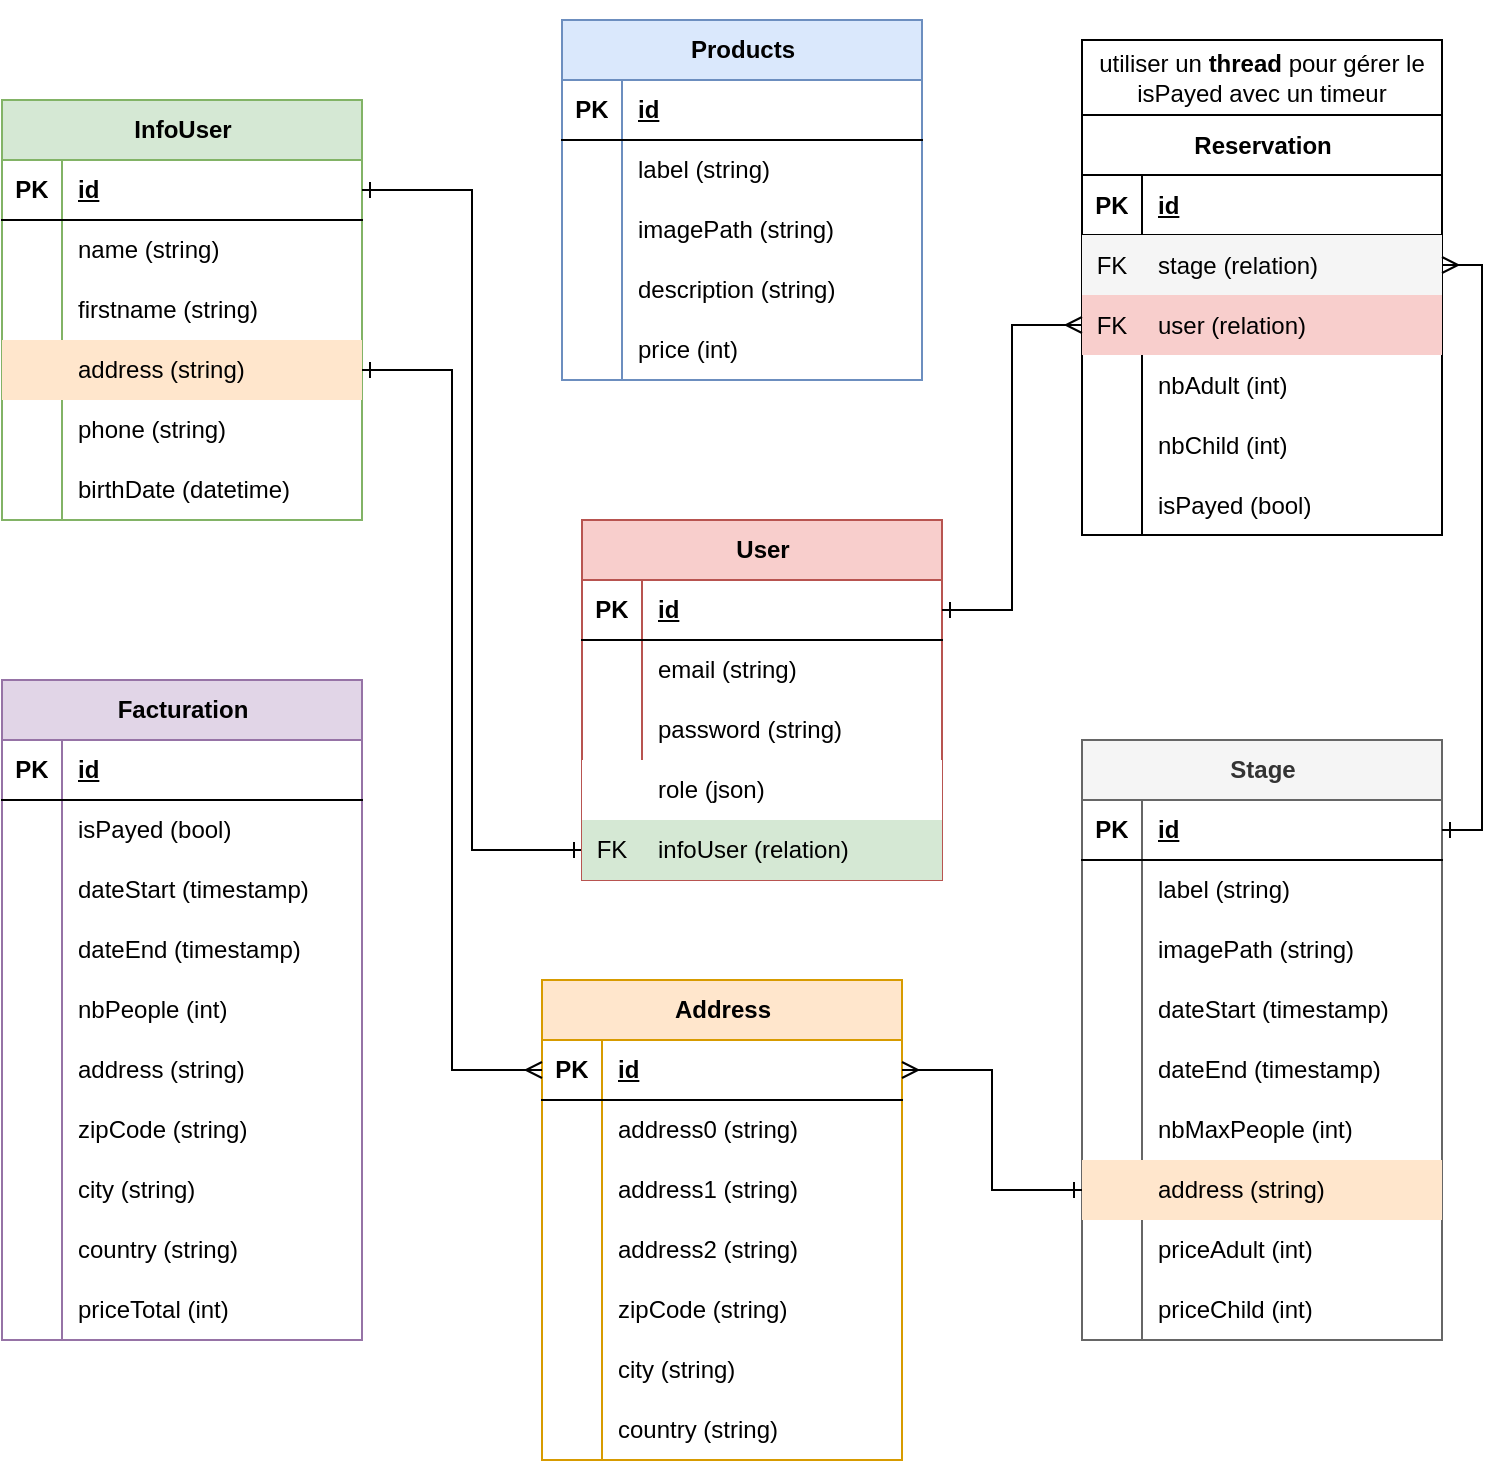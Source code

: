 <mxfile version="22.1.0" type="device">
  <diagram name="Page-1" id="Km1bxtfGeTxHN_vScdRV">
    <mxGraphModel dx="1434" dy="798" grid="1" gridSize="10" guides="1" tooltips="1" connect="1" arrows="1" fold="1" page="1" pageScale="1" pageWidth="827" pageHeight="1169" math="0" shadow="0">
      <root>
        <mxCell id="0" />
        <mxCell id="1" parent="0" />
        <mxCell id="iTHuQC9xfoUTDXvdvoSV-84" value="Stage" style="shape=table;startSize=30;container=1;collapsible=1;childLayout=tableLayout;fixedRows=1;rowLines=0;fontStyle=1;align=center;resizeLast=1;html=1;fillColor=#f5f5f5;fontColor=#333333;strokeColor=#666666;" parent="1" vertex="1">
          <mxGeometry x="600" y="550" width="180" height="300" as="geometry" />
        </mxCell>
        <mxCell id="iTHuQC9xfoUTDXvdvoSV-85" value="" style="shape=tableRow;horizontal=0;startSize=0;swimlaneHead=0;swimlaneBody=0;fillColor=none;collapsible=0;dropTarget=0;points=[[0,0.5],[1,0.5]];portConstraint=eastwest;top=0;left=0;right=0;bottom=1;" parent="iTHuQC9xfoUTDXvdvoSV-84" vertex="1">
          <mxGeometry y="30" width="180" height="30" as="geometry" />
        </mxCell>
        <mxCell id="iTHuQC9xfoUTDXvdvoSV-86" value="PK" style="shape=partialRectangle;connectable=0;fillColor=none;top=0;left=0;bottom=0;right=0;fontStyle=1;overflow=hidden;whiteSpace=wrap;html=1;" parent="iTHuQC9xfoUTDXvdvoSV-85" vertex="1">
          <mxGeometry width="30" height="30" as="geometry">
            <mxRectangle width="30" height="30" as="alternateBounds" />
          </mxGeometry>
        </mxCell>
        <mxCell id="iTHuQC9xfoUTDXvdvoSV-87" value="id" style="shape=partialRectangle;connectable=0;fillColor=none;top=0;left=0;bottom=0;right=0;align=left;spacingLeft=6;fontStyle=5;overflow=hidden;whiteSpace=wrap;html=1;" parent="iTHuQC9xfoUTDXvdvoSV-85" vertex="1">
          <mxGeometry x="30" width="150" height="30" as="geometry">
            <mxRectangle width="150" height="30" as="alternateBounds" />
          </mxGeometry>
        </mxCell>
        <mxCell id="iTHuQC9xfoUTDXvdvoSV-237" value="" style="shape=tableRow;horizontal=0;startSize=0;swimlaneHead=0;swimlaneBody=0;fillColor=none;collapsible=0;dropTarget=0;points=[[0,0.5],[1,0.5]];portConstraint=eastwest;top=0;left=0;right=0;bottom=0;" parent="iTHuQC9xfoUTDXvdvoSV-84" vertex="1">
          <mxGeometry y="60" width="180" height="30" as="geometry" />
        </mxCell>
        <mxCell id="iTHuQC9xfoUTDXvdvoSV-238" value="" style="shape=partialRectangle;connectable=0;fillColor=none;top=0;left=0;bottom=0;right=0;editable=1;overflow=hidden;whiteSpace=wrap;html=1;" parent="iTHuQC9xfoUTDXvdvoSV-237" vertex="1">
          <mxGeometry width="30" height="30" as="geometry">
            <mxRectangle width="30" height="30" as="alternateBounds" />
          </mxGeometry>
        </mxCell>
        <mxCell id="iTHuQC9xfoUTDXvdvoSV-239" value="label (string)" style="shape=partialRectangle;connectable=0;fillColor=none;top=0;left=0;bottom=0;right=0;align=left;spacingLeft=6;overflow=hidden;whiteSpace=wrap;html=1;" parent="iTHuQC9xfoUTDXvdvoSV-237" vertex="1">
          <mxGeometry x="30" width="150" height="30" as="geometry">
            <mxRectangle width="150" height="30" as="alternateBounds" />
          </mxGeometry>
        </mxCell>
        <mxCell id="rHuWA0BnnkCbZBOEAQNn-36" value="" style="shape=tableRow;horizontal=0;startSize=0;swimlaneHead=0;swimlaneBody=0;fillColor=none;collapsible=0;dropTarget=0;points=[[0,0.5],[1,0.5]];portConstraint=eastwest;top=0;left=0;right=0;bottom=0;" parent="iTHuQC9xfoUTDXvdvoSV-84" vertex="1">
          <mxGeometry y="90" width="180" height="30" as="geometry" />
        </mxCell>
        <mxCell id="rHuWA0BnnkCbZBOEAQNn-37" value="" style="shape=partialRectangle;connectable=0;fillColor=none;top=0;left=0;bottom=0;right=0;editable=1;overflow=hidden;whiteSpace=wrap;html=1;" parent="rHuWA0BnnkCbZBOEAQNn-36" vertex="1">
          <mxGeometry width="30" height="30" as="geometry">
            <mxRectangle width="30" height="30" as="alternateBounds" />
          </mxGeometry>
        </mxCell>
        <mxCell id="rHuWA0BnnkCbZBOEAQNn-38" value="imagePath (string)" style="shape=partialRectangle;connectable=0;fillColor=none;top=0;left=0;bottom=0;right=0;align=left;spacingLeft=6;overflow=hidden;whiteSpace=wrap;html=1;" parent="rHuWA0BnnkCbZBOEAQNn-36" vertex="1">
          <mxGeometry x="30" width="150" height="30" as="geometry">
            <mxRectangle width="150" height="30" as="alternateBounds" />
          </mxGeometry>
        </mxCell>
        <mxCell id="iTHuQC9xfoUTDXvdvoSV-91" value="" style="shape=tableRow;horizontal=0;startSize=0;swimlaneHead=0;swimlaneBody=0;fillColor=none;collapsible=0;dropTarget=0;points=[[0,0.5],[1,0.5]];portConstraint=eastwest;top=0;left=0;right=0;bottom=0;" parent="iTHuQC9xfoUTDXvdvoSV-84" vertex="1">
          <mxGeometry y="120" width="180" height="30" as="geometry" />
        </mxCell>
        <mxCell id="iTHuQC9xfoUTDXvdvoSV-92" value="" style="shape=partialRectangle;connectable=0;fillColor=none;top=0;left=0;bottom=0;right=0;editable=1;overflow=hidden;whiteSpace=wrap;html=1;" parent="iTHuQC9xfoUTDXvdvoSV-91" vertex="1">
          <mxGeometry width="30" height="30" as="geometry">
            <mxRectangle width="30" height="30" as="alternateBounds" />
          </mxGeometry>
        </mxCell>
        <mxCell id="iTHuQC9xfoUTDXvdvoSV-93" value="dateStart (timestamp)" style="shape=partialRectangle;connectable=0;fillColor=none;top=0;left=0;bottom=0;right=0;align=left;spacingLeft=6;overflow=hidden;whiteSpace=wrap;html=1;" parent="iTHuQC9xfoUTDXvdvoSV-91" vertex="1">
          <mxGeometry x="30" width="150" height="30" as="geometry">
            <mxRectangle width="150" height="30" as="alternateBounds" />
          </mxGeometry>
        </mxCell>
        <mxCell id="iTHuQC9xfoUTDXvdvoSV-94" value="" style="shape=tableRow;horizontal=0;startSize=0;swimlaneHead=0;swimlaneBody=0;fillColor=none;collapsible=0;dropTarget=0;points=[[0,0.5],[1,0.5]];portConstraint=eastwest;top=0;left=0;right=0;bottom=0;" parent="iTHuQC9xfoUTDXvdvoSV-84" vertex="1">
          <mxGeometry y="150" width="180" height="30" as="geometry" />
        </mxCell>
        <mxCell id="iTHuQC9xfoUTDXvdvoSV-95" value="" style="shape=partialRectangle;connectable=0;fillColor=none;top=0;left=0;bottom=0;right=0;editable=1;overflow=hidden;whiteSpace=wrap;html=1;" parent="iTHuQC9xfoUTDXvdvoSV-94" vertex="1">
          <mxGeometry width="30" height="30" as="geometry">
            <mxRectangle width="30" height="30" as="alternateBounds" />
          </mxGeometry>
        </mxCell>
        <mxCell id="iTHuQC9xfoUTDXvdvoSV-96" value="dateEnd (timestamp)" style="shape=partialRectangle;connectable=0;fillColor=none;top=0;left=0;bottom=0;right=0;align=left;spacingLeft=6;overflow=hidden;whiteSpace=wrap;html=1;" parent="iTHuQC9xfoUTDXvdvoSV-94" vertex="1">
          <mxGeometry x="30" width="150" height="30" as="geometry">
            <mxRectangle width="150" height="30" as="alternateBounds" />
          </mxGeometry>
        </mxCell>
        <mxCell id="iTHuQC9xfoUTDXvdvoSV-231" value="" style="shape=tableRow;horizontal=0;startSize=0;swimlaneHead=0;swimlaneBody=0;fillColor=none;collapsible=0;dropTarget=0;points=[[0,0.5],[1,0.5]];portConstraint=eastwest;top=0;left=0;right=0;bottom=0;" parent="iTHuQC9xfoUTDXvdvoSV-84" vertex="1">
          <mxGeometry y="180" width="180" height="30" as="geometry" />
        </mxCell>
        <mxCell id="iTHuQC9xfoUTDXvdvoSV-232" value="" style="shape=partialRectangle;connectable=0;fillColor=none;top=0;left=0;bottom=0;right=0;editable=1;overflow=hidden;whiteSpace=wrap;html=1;" parent="iTHuQC9xfoUTDXvdvoSV-231" vertex="1">
          <mxGeometry width="30" height="30" as="geometry">
            <mxRectangle width="30" height="30" as="alternateBounds" />
          </mxGeometry>
        </mxCell>
        <mxCell id="iTHuQC9xfoUTDXvdvoSV-233" value="nbMaxPeople (int)" style="shape=partialRectangle;connectable=0;fillColor=none;top=0;left=0;bottom=0;right=0;align=left;spacingLeft=6;overflow=hidden;whiteSpace=wrap;html=1;" parent="iTHuQC9xfoUTDXvdvoSV-231" vertex="1">
          <mxGeometry x="30" width="150" height="30" as="geometry">
            <mxRectangle width="150" height="30" as="alternateBounds" />
          </mxGeometry>
        </mxCell>
        <mxCell id="iTHuQC9xfoUTDXvdvoSV-234" value="" style="shape=tableRow;horizontal=0;startSize=0;swimlaneHead=0;swimlaneBody=0;fillColor=#ffe6cc;collapsible=0;dropTarget=0;points=[[0,0.5],[1,0.5]];portConstraint=eastwest;top=0;left=0;right=0;bottom=0;strokeColor=#d79b00;" parent="iTHuQC9xfoUTDXvdvoSV-84" vertex="1">
          <mxGeometry y="210" width="180" height="30" as="geometry" />
        </mxCell>
        <mxCell id="iTHuQC9xfoUTDXvdvoSV-235" value="" style="shape=partialRectangle;connectable=0;fillColor=none;top=0;left=0;bottom=0;right=0;editable=1;overflow=hidden;whiteSpace=wrap;html=1;" parent="iTHuQC9xfoUTDXvdvoSV-234" vertex="1">
          <mxGeometry width="30" height="30" as="geometry">
            <mxRectangle width="30" height="30" as="alternateBounds" />
          </mxGeometry>
        </mxCell>
        <mxCell id="iTHuQC9xfoUTDXvdvoSV-236" value="address (string)" style="shape=partialRectangle;connectable=0;fillColor=none;top=0;left=0;bottom=0;right=0;align=left;spacingLeft=6;overflow=hidden;whiteSpace=wrap;html=1;" parent="iTHuQC9xfoUTDXvdvoSV-234" vertex="1">
          <mxGeometry x="30" width="150" height="30" as="geometry">
            <mxRectangle width="150" height="30" as="alternateBounds" />
          </mxGeometry>
        </mxCell>
        <mxCell id="iTHuQC9xfoUTDXvdvoSV-249" value="" style="shape=tableRow;horizontal=0;startSize=0;swimlaneHead=0;swimlaneBody=0;fillColor=none;collapsible=0;dropTarget=0;points=[[0,0.5],[1,0.5]];portConstraint=eastwest;top=0;left=0;right=0;bottom=0;" parent="iTHuQC9xfoUTDXvdvoSV-84" vertex="1">
          <mxGeometry y="240" width="180" height="30" as="geometry" />
        </mxCell>
        <mxCell id="iTHuQC9xfoUTDXvdvoSV-250" value="" style="shape=partialRectangle;connectable=0;fillColor=none;top=0;left=0;bottom=0;right=0;editable=1;overflow=hidden;whiteSpace=wrap;html=1;" parent="iTHuQC9xfoUTDXvdvoSV-249" vertex="1">
          <mxGeometry width="30" height="30" as="geometry">
            <mxRectangle width="30" height="30" as="alternateBounds" />
          </mxGeometry>
        </mxCell>
        <mxCell id="iTHuQC9xfoUTDXvdvoSV-251" value="priceAdult (int)" style="shape=partialRectangle;connectable=0;fillColor=none;top=0;left=0;bottom=0;right=0;align=left;spacingLeft=6;overflow=hidden;whiteSpace=wrap;html=1;" parent="iTHuQC9xfoUTDXvdvoSV-249" vertex="1">
          <mxGeometry x="30" width="150" height="30" as="geometry">
            <mxRectangle width="150" height="30" as="alternateBounds" />
          </mxGeometry>
        </mxCell>
        <mxCell id="rHuWA0BnnkCbZBOEAQNn-39" value="" style="shape=tableRow;horizontal=0;startSize=0;swimlaneHead=0;swimlaneBody=0;fillColor=none;collapsible=0;dropTarget=0;points=[[0,0.5],[1,0.5]];portConstraint=eastwest;top=0;left=0;right=0;bottom=0;" parent="iTHuQC9xfoUTDXvdvoSV-84" vertex="1">
          <mxGeometry y="270" width="180" height="30" as="geometry" />
        </mxCell>
        <mxCell id="rHuWA0BnnkCbZBOEAQNn-40" value="" style="shape=partialRectangle;connectable=0;fillColor=none;top=0;left=0;bottom=0;right=0;editable=1;overflow=hidden;whiteSpace=wrap;html=1;" parent="rHuWA0BnnkCbZBOEAQNn-39" vertex="1">
          <mxGeometry width="30" height="30" as="geometry">
            <mxRectangle width="30" height="30" as="alternateBounds" />
          </mxGeometry>
        </mxCell>
        <mxCell id="rHuWA0BnnkCbZBOEAQNn-41" value="priceChild (int)" style="shape=partialRectangle;connectable=0;fillColor=none;top=0;left=0;bottom=0;right=0;align=left;spacingLeft=6;overflow=hidden;whiteSpace=wrap;html=1;" parent="rHuWA0BnnkCbZBOEAQNn-39" vertex="1">
          <mxGeometry x="30" width="150" height="30" as="geometry">
            <mxRectangle width="150" height="30" as="alternateBounds" />
          </mxGeometry>
        </mxCell>
        <mxCell id="iTHuQC9xfoUTDXvdvoSV-97" value="Facturation" style="shape=table;startSize=30;container=1;collapsible=1;childLayout=tableLayout;fixedRows=1;rowLines=0;fontStyle=1;align=center;resizeLast=1;html=1;fillColor=#e1d5e7;strokeColor=#9673a6;" parent="1" vertex="1">
          <mxGeometry x="60" y="520" width="180" height="330" as="geometry" />
        </mxCell>
        <mxCell id="iTHuQC9xfoUTDXvdvoSV-98" value="" style="shape=tableRow;horizontal=0;startSize=0;swimlaneHead=0;swimlaneBody=0;fillColor=none;collapsible=0;dropTarget=0;points=[[0,0.5],[1,0.5]];portConstraint=eastwest;top=0;left=0;right=0;bottom=1;" parent="iTHuQC9xfoUTDXvdvoSV-97" vertex="1">
          <mxGeometry y="30" width="180" height="30" as="geometry" />
        </mxCell>
        <mxCell id="iTHuQC9xfoUTDXvdvoSV-99" value="PK" style="shape=partialRectangle;connectable=0;fillColor=none;top=0;left=0;bottom=0;right=0;fontStyle=1;overflow=hidden;whiteSpace=wrap;html=1;" parent="iTHuQC9xfoUTDXvdvoSV-98" vertex="1">
          <mxGeometry width="30" height="30" as="geometry">
            <mxRectangle width="30" height="30" as="alternateBounds" />
          </mxGeometry>
        </mxCell>
        <mxCell id="iTHuQC9xfoUTDXvdvoSV-100" value="id" style="shape=partialRectangle;connectable=0;fillColor=none;top=0;left=0;bottom=0;right=0;align=left;spacingLeft=6;fontStyle=5;overflow=hidden;whiteSpace=wrap;html=1;" parent="iTHuQC9xfoUTDXvdvoSV-98" vertex="1">
          <mxGeometry x="30" width="150" height="30" as="geometry">
            <mxRectangle width="150" height="30" as="alternateBounds" />
          </mxGeometry>
        </mxCell>
        <mxCell id="iTHuQC9xfoUTDXvdvoSV-101" value="" style="shape=tableRow;horizontal=0;startSize=0;swimlaneHead=0;swimlaneBody=0;fillColor=none;collapsible=0;dropTarget=0;points=[[0,0.5],[1,0.5]];portConstraint=eastwest;top=0;left=0;right=0;bottom=0;" parent="iTHuQC9xfoUTDXvdvoSV-97" vertex="1">
          <mxGeometry y="60" width="180" height="30" as="geometry" />
        </mxCell>
        <mxCell id="iTHuQC9xfoUTDXvdvoSV-102" value="" style="shape=partialRectangle;connectable=0;fillColor=none;top=0;left=0;bottom=0;right=0;editable=1;overflow=hidden;whiteSpace=wrap;html=1;" parent="iTHuQC9xfoUTDXvdvoSV-101" vertex="1">
          <mxGeometry width="30" height="30" as="geometry">
            <mxRectangle width="30" height="30" as="alternateBounds" />
          </mxGeometry>
        </mxCell>
        <mxCell id="iTHuQC9xfoUTDXvdvoSV-103" value="isPayed (bool)" style="shape=partialRectangle;connectable=0;fillColor=none;top=0;left=0;bottom=0;right=0;align=left;spacingLeft=6;overflow=hidden;whiteSpace=wrap;html=1;" parent="iTHuQC9xfoUTDXvdvoSV-101" vertex="1">
          <mxGeometry x="30" width="150" height="30" as="geometry">
            <mxRectangle width="150" height="30" as="alternateBounds" />
          </mxGeometry>
        </mxCell>
        <mxCell id="iTHuQC9xfoUTDXvdvoSV-104" value="" style="shape=tableRow;horizontal=0;startSize=0;swimlaneHead=0;swimlaneBody=0;fillColor=none;collapsible=0;dropTarget=0;points=[[0,0.5],[1,0.5]];portConstraint=eastwest;top=0;left=0;right=0;bottom=0;" parent="iTHuQC9xfoUTDXvdvoSV-97" vertex="1">
          <mxGeometry y="90" width="180" height="30" as="geometry" />
        </mxCell>
        <mxCell id="iTHuQC9xfoUTDXvdvoSV-105" value="" style="shape=partialRectangle;connectable=0;fillColor=none;top=0;left=0;bottom=0;right=0;editable=1;overflow=hidden;whiteSpace=wrap;html=1;" parent="iTHuQC9xfoUTDXvdvoSV-104" vertex="1">
          <mxGeometry width="30" height="30" as="geometry">
            <mxRectangle width="30" height="30" as="alternateBounds" />
          </mxGeometry>
        </mxCell>
        <mxCell id="iTHuQC9xfoUTDXvdvoSV-106" value="dateStart (timestamp)" style="shape=partialRectangle;connectable=0;fillColor=none;top=0;left=0;bottom=0;right=0;align=left;spacingLeft=6;overflow=hidden;whiteSpace=wrap;html=1;" parent="iTHuQC9xfoUTDXvdvoSV-104" vertex="1">
          <mxGeometry x="30" width="150" height="30" as="geometry">
            <mxRectangle width="150" height="30" as="alternateBounds" />
          </mxGeometry>
        </mxCell>
        <mxCell id="iTHuQC9xfoUTDXvdvoSV-107" value="" style="shape=tableRow;horizontal=0;startSize=0;swimlaneHead=0;swimlaneBody=0;fillColor=none;collapsible=0;dropTarget=0;points=[[0,0.5],[1,0.5]];portConstraint=eastwest;top=0;left=0;right=0;bottom=0;" parent="iTHuQC9xfoUTDXvdvoSV-97" vertex="1">
          <mxGeometry y="120" width="180" height="30" as="geometry" />
        </mxCell>
        <mxCell id="iTHuQC9xfoUTDXvdvoSV-108" value="" style="shape=partialRectangle;connectable=0;fillColor=none;top=0;left=0;bottom=0;right=0;editable=1;overflow=hidden;whiteSpace=wrap;html=1;" parent="iTHuQC9xfoUTDXvdvoSV-107" vertex="1">
          <mxGeometry width="30" height="30" as="geometry">
            <mxRectangle width="30" height="30" as="alternateBounds" />
          </mxGeometry>
        </mxCell>
        <mxCell id="iTHuQC9xfoUTDXvdvoSV-109" value="dateEnd (timestamp)" style="shape=partialRectangle;connectable=0;fillColor=none;top=0;left=0;bottom=0;right=0;align=left;spacingLeft=6;overflow=hidden;whiteSpace=wrap;html=1;" parent="iTHuQC9xfoUTDXvdvoSV-107" vertex="1">
          <mxGeometry x="30" width="150" height="30" as="geometry">
            <mxRectangle width="150" height="30" as="alternateBounds" />
          </mxGeometry>
        </mxCell>
        <mxCell id="iTHuQC9xfoUTDXvdvoSV-212" value="" style="shape=tableRow;horizontal=0;startSize=0;swimlaneHead=0;swimlaneBody=0;fillColor=none;collapsible=0;dropTarget=0;points=[[0,0.5],[1,0.5]];portConstraint=eastwest;top=0;left=0;right=0;bottom=0;" parent="iTHuQC9xfoUTDXvdvoSV-97" vertex="1">
          <mxGeometry y="150" width="180" height="30" as="geometry" />
        </mxCell>
        <mxCell id="iTHuQC9xfoUTDXvdvoSV-213" value="" style="shape=partialRectangle;connectable=0;fillColor=none;top=0;left=0;bottom=0;right=0;editable=1;overflow=hidden;whiteSpace=wrap;html=1;" parent="iTHuQC9xfoUTDXvdvoSV-212" vertex="1">
          <mxGeometry width="30" height="30" as="geometry">
            <mxRectangle width="30" height="30" as="alternateBounds" />
          </mxGeometry>
        </mxCell>
        <mxCell id="iTHuQC9xfoUTDXvdvoSV-214" value="nbPeople (int)" style="shape=partialRectangle;connectable=0;fillColor=none;top=0;left=0;bottom=0;right=0;align=left;spacingLeft=6;overflow=hidden;whiteSpace=wrap;html=1;" parent="iTHuQC9xfoUTDXvdvoSV-212" vertex="1">
          <mxGeometry x="30" width="150" height="30" as="geometry">
            <mxRectangle width="150" height="30" as="alternateBounds" />
          </mxGeometry>
        </mxCell>
        <mxCell id="rHuWA0BnnkCbZBOEAQNn-7" value="" style="shape=tableRow;horizontal=0;startSize=0;swimlaneHead=0;swimlaneBody=0;fillColor=none;collapsible=0;dropTarget=0;points=[[0,0.5],[1,0.5]];portConstraint=eastwest;top=0;left=0;right=0;bottom=0;" parent="iTHuQC9xfoUTDXvdvoSV-97" vertex="1">
          <mxGeometry y="180" width="180" height="30" as="geometry" />
        </mxCell>
        <mxCell id="rHuWA0BnnkCbZBOEAQNn-8" value="" style="shape=partialRectangle;connectable=0;fillColor=none;top=0;left=0;bottom=0;right=0;editable=1;overflow=hidden;whiteSpace=wrap;html=1;" parent="rHuWA0BnnkCbZBOEAQNn-7" vertex="1">
          <mxGeometry width="30" height="30" as="geometry">
            <mxRectangle width="30" height="30" as="alternateBounds" />
          </mxGeometry>
        </mxCell>
        <mxCell id="rHuWA0BnnkCbZBOEAQNn-9" value="address (string)" style="shape=partialRectangle;connectable=0;fillColor=none;top=0;left=0;bottom=0;right=0;align=left;spacingLeft=6;overflow=hidden;whiteSpace=wrap;html=1;" parent="rHuWA0BnnkCbZBOEAQNn-7" vertex="1">
          <mxGeometry x="30" width="150" height="30" as="geometry">
            <mxRectangle width="150" height="30" as="alternateBounds" />
          </mxGeometry>
        </mxCell>
        <mxCell id="iTHuQC9xfoUTDXvdvoSV-218" value="" style="shape=tableRow;horizontal=0;startSize=0;swimlaneHead=0;swimlaneBody=0;fillColor=none;collapsible=0;dropTarget=0;points=[[0,0.5],[1,0.5]];portConstraint=eastwest;top=0;left=0;right=0;bottom=0;" parent="iTHuQC9xfoUTDXvdvoSV-97" vertex="1">
          <mxGeometry y="210" width="180" height="30" as="geometry" />
        </mxCell>
        <mxCell id="iTHuQC9xfoUTDXvdvoSV-219" value="" style="shape=partialRectangle;connectable=0;fillColor=none;top=0;left=0;bottom=0;right=0;editable=1;overflow=hidden;whiteSpace=wrap;html=1;" parent="iTHuQC9xfoUTDXvdvoSV-218" vertex="1">
          <mxGeometry width="30" height="30" as="geometry">
            <mxRectangle width="30" height="30" as="alternateBounds" />
          </mxGeometry>
        </mxCell>
        <mxCell id="iTHuQC9xfoUTDXvdvoSV-220" value="zipCode (string)" style="shape=partialRectangle;connectable=0;fillColor=none;top=0;left=0;bottom=0;right=0;align=left;spacingLeft=6;overflow=hidden;whiteSpace=wrap;html=1;" parent="iTHuQC9xfoUTDXvdvoSV-218" vertex="1">
          <mxGeometry x="30" width="150" height="30" as="geometry">
            <mxRectangle width="150" height="30" as="alternateBounds" />
          </mxGeometry>
        </mxCell>
        <mxCell id="iTHuQC9xfoUTDXvdvoSV-221" value="" style="shape=tableRow;horizontal=0;startSize=0;swimlaneHead=0;swimlaneBody=0;fillColor=none;collapsible=0;dropTarget=0;points=[[0,0.5],[1,0.5]];portConstraint=eastwest;top=0;left=0;right=0;bottom=0;" parent="iTHuQC9xfoUTDXvdvoSV-97" vertex="1">
          <mxGeometry y="240" width="180" height="30" as="geometry" />
        </mxCell>
        <mxCell id="iTHuQC9xfoUTDXvdvoSV-222" value="" style="shape=partialRectangle;connectable=0;fillColor=none;top=0;left=0;bottom=0;right=0;editable=1;overflow=hidden;whiteSpace=wrap;html=1;" parent="iTHuQC9xfoUTDXvdvoSV-221" vertex="1">
          <mxGeometry width="30" height="30" as="geometry">
            <mxRectangle width="30" height="30" as="alternateBounds" />
          </mxGeometry>
        </mxCell>
        <mxCell id="iTHuQC9xfoUTDXvdvoSV-223" value="city (string)" style="shape=partialRectangle;connectable=0;fillColor=none;top=0;left=0;bottom=0;right=0;align=left;spacingLeft=6;overflow=hidden;whiteSpace=wrap;html=1;" parent="iTHuQC9xfoUTDXvdvoSV-221" vertex="1">
          <mxGeometry x="30" width="150" height="30" as="geometry">
            <mxRectangle width="150" height="30" as="alternateBounds" />
          </mxGeometry>
        </mxCell>
        <mxCell id="iTHuQC9xfoUTDXvdvoSV-224" value="" style="shape=tableRow;horizontal=0;startSize=0;swimlaneHead=0;swimlaneBody=0;fillColor=none;collapsible=0;dropTarget=0;points=[[0,0.5],[1,0.5]];portConstraint=eastwest;top=0;left=0;right=0;bottom=0;" parent="iTHuQC9xfoUTDXvdvoSV-97" vertex="1">
          <mxGeometry y="270" width="180" height="30" as="geometry" />
        </mxCell>
        <mxCell id="iTHuQC9xfoUTDXvdvoSV-225" value="" style="shape=partialRectangle;connectable=0;fillColor=none;top=0;left=0;bottom=0;right=0;editable=1;overflow=hidden;whiteSpace=wrap;html=1;" parent="iTHuQC9xfoUTDXvdvoSV-224" vertex="1">
          <mxGeometry width="30" height="30" as="geometry">
            <mxRectangle width="30" height="30" as="alternateBounds" />
          </mxGeometry>
        </mxCell>
        <mxCell id="iTHuQC9xfoUTDXvdvoSV-226" value="country (string)" style="shape=partialRectangle;connectable=0;fillColor=none;top=0;left=0;bottom=0;right=0;align=left;spacingLeft=6;overflow=hidden;whiteSpace=wrap;html=1;" parent="iTHuQC9xfoUTDXvdvoSV-224" vertex="1">
          <mxGeometry x="30" width="150" height="30" as="geometry">
            <mxRectangle width="150" height="30" as="alternateBounds" />
          </mxGeometry>
        </mxCell>
        <mxCell id="iTHuQC9xfoUTDXvdvoSV-227" value="" style="shape=tableRow;horizontal=0;startSize=0;swimlaneHead=0;swimlaneBody=0;fillColor=none;collapsible=0;dropTarget=0;points=[[0,0.5],[1,0.5]];portConstraint=eastwest;top=0;left=0;right=0;bottom=0;" parent="iTHuQC9xfoUTDXvdvoSV-97" vertex="1">
          <mxGeometry y="300" width="180" height="30" as="geometry" />
        </mxCell>
        <mxCell id="iTHuQC9xfoUTDXvdvoSV-228" value="" style="shape=partialRectangle;connectable=0;fillColor=none;top=0;left=0;bottom=0;right=0;editable=1;overflow=hidden;whiteSpace=wrap;html=1;" parent="iTHuQC9xfoUTDXvdvoSV-227" vertex="1">
          <mxGeometry width="30" height="30" as="geometry">
            <mxRectangle width="30" height="30" as="alternateBounds" />
          </mxGeometry>
        </mxCell>
        <mxCell id="iTHuQC9xfoUTDXvdvoSV-229" value="priceTotal (int)" style="shape=partialRectangle;connectable=0;fillColor=none;top=0;left=0;bottom=0;right=0;align=left;spacingLeft=6;overflow=hidden;whiteSpace=wrap;html=1;" parent="iTHuQC9xfoUTDXvdvoSV-227" vertex="1">
          <mxGeometry x="30" width="150" height="30" as="geometry">
            <mxRectangle width="150" height="30" as="alternateBounds" />
          </mxGeometry>
        </mxCell>
        <mxCell id="iTHuQC9xfoUTDXvdvoSV-162" value="InfoUser" style="shape=table;startSize=30;container=1;collapsible=1;childLayout=tableLayout;fixedRows=1;rowLines=0;fontStyle=1;align=center;resizeLast=1;html=1;fillColor=#d5e8d4;strokeColor=#82b366;" parent="1" vertex="1">
          <mxGeometry x="60" y="230" width="180" height="210" as="geometry" />
        </mxCell>
        <mxCell id="iTHuQC9xfoUTDXvdvoSV-163" value="" style="shape=tableRow;horizontal=0;startSize=0;swimlaneHead=0;swimlaneBody=0;fillColor=none;collapsible=0;dropTarget=0;points=[[0,0.5],[1,0.5]];portConstraint=eastwest;top=0;left=0;right=0;bottom=1;" parent="iTHuQC9xfoUTDXvdvoSV-162" vertex="1">
          <mxGeometry y="30" width="180" height="30" as="geometry" />
        </mxCell>
        <mxCell id="iTHuQC9xfoUTDXvdvoSV-164" value="PK" style="shape=partialRectangle;connectable=0;fillColor=none;top=0;left=0;bottom=0;right=0;fontStyle=1;overflow=hidden;whiteSpace=wrap;html=1;" parent="iTHuQC9xfoUTDXvdvoSV-163" vertex="1">
          <mxGeometry width="30" height="30" as="geometry">
            <mxRectangle width="30" height="30" as="alternateBounds" />
          </mxGeometry>
        </mxCell>
        <mxCell id="iTHuQC9xfoUTDXvdvoSV-165" value="id" style="shape=partialRectangle;connectable=0;fillColor=none;top=0;left=0;bottom=0;right=0;align=left;spacingLeft=6;fontStyle=5;overflow=hidden;whiteSpace=wrap;html=1;" parent="iTHuQC9xfoUTDXvdvoSV-163" vertex="1">
          <mxGeometry x="30" width="150" height="30" as="geometry">
            <mxRectangle width="150" height="30" as="alternateBounds" />
          </mxGeometry>
        </mxCell>
        <mxCell id="iTHuQC9xfoUTDXvdvoSV-166" value="" style="shape=tableRow;horizontal=0;startSize=0;swimlaneHead=0;swimlaneBody=0;fillColor=none;collapsible=0;dropTarget=0;points=[[0,0.5],[1,0.5]];portConstraint=eastwest;top=0;left=0;right=0;bottom=0;" parent="iTHuQC9xfoUTDXvdvoSV-162" vertex="1">
          <mxGeometry y="60" width="180" height="30" as="geometry" />
        </mxCell>
        <mxCell id="iTHuQC9xfoUTDXvdvoSV-167" value="" style="shape=partialRectangle;connectable=0;fillColor=none;top=0;left=0;bottom=0;right=0;editable=1;overflow=hidden;whiteSpace=wrap;html=1;" parent="iTHuQC9xfoUTDXvdvoSV-166" vertex="1">
          <mxGeometry width="30" height="30" as="geometry">
            <mxRectangle width="30" height="30" as="alternateBounds" />
          </mxGeometry>
        </mxCell>
        <mxCell id="iTHuQC9xfoUTDXvdvoSV-168" value="name (string)" style="shape=partialRectangle;connectable=0;fillColor=none;top=0;left=0;bottom=0;right=0;align=left;spacingLeft=6;overflow=hidden;whiteSpace=wrap;html=1;" parent="iTHuQC9xfoUTDXvdvoSV-166" vertex="1">
          <mxGeometry x="30" width="150" height="30" as="geometry">
            <mxRectangle width="150" height="30" as="alternateBounds" />
          </mxGeometry>
        </mxCell>
        <mxCell id="iTHuQC9xfoUTDXvdvoSV-169" value="" style="shape=tableRow;horizontal=0;startSize=0;swimlaneHead=0;swimlaneBody=0;fillColor=none;collapsible=0;dropTarget=0;points=[[0,0.5],[1,0.5]];portConstraint=eastwest;top=0;left=0;right=0;bottom=0;" parent="iTHuQC9xfoUTDXvdvoSV-162" vertex="1">
          <mxGeometry y="90" width="180" height="30" as="geometry" />
        </mxCell>
        <mxCell id="iTHuQC9xfoUTDXvdvoSV-170" value="" style="shape=partialRectangle;connectable=0;fillColor=none;top=0;left=0;bottom=0;right=0;editable=1;overflow=hidden;whiteSpace=wrap;html=1;" parent="iTHuQC9xfoUTDXvdvoSV-169" vertex="1">
          <mxGeometry width="30" height="30" as="geometry">
            <mxRectangle width="30" height="30" as="alternateBounds" />
          </mxGeometry>
        </mxCell>
        <mxCell id="iTHuQC9xfoUTDXvdvoSV-171" value="firstname (string)" style="shape=partialRectangle;connectable=0;fillColor=none;top=0;left=0;bottom=0;right=0;align=left;spacingLeft=6;overflow=hidden;whiteSpace=wrap;html=1;" parent="iTHuQC9xfoUTDXvdvoSV-169" vertex="1">
          <mxGeometry x="30" width="150" height="30" as="geometry">
            <mxRectangle width="150" height="30" as="alternateBounds" />
          </mxGeometry>
        </mxCell>
        <mxCell id="iTHuQC9xfoUTDXvdvoSV-178" value="" style="shape=tableRow;horizontal=0;startSize=0;swimlaneHead=0;swimlaneBody=0;fillColor=#ffe6cc;collapsible=0;dropTarget=0;points=[[0,0.5],[1,0.5]];portConstraint=eastwest;top=0;left=0;right=0;bottom=0;strokeColor=#d79b00;" parent="iTHuQC9xfoUTDXvdvoSV-162" vertex="1">
          <mxGeometry y="120" width="180" height="30" as="geometry" />
        </mxCell>
        <mxCell id="iTHuQC9xfoUTDXvdvoSV-179" value="" style="shape=partialRectangle;connectable=0;fillColor=none;top=0;left=0;bottom=0;right=0;editable=1;overflow=hidden;whiteSpace=wrap;html=1;" parent="iTHuQC9xfoUTDXvdvoSV-178" vertex="1">
          <mxGeometry width="30" height="30" as="geometry">
            <mxRectangle width="30" height="30" as="alternateBounds" />
          </mxGeometry>
        </mxCell>
        <mxCell id="iTHuQC9xfoUTDXvdvoSV-180" value="address (string)" style="shape=partialRectangle;connectable=0;fillColor=none;top=0;left=0;bottom=0;right=0;align=left;spacingLeft=6;overflow=hidden;whiteSpace=wrap;html=1;" parent="iTHuQC9xfoUTDXvdvoSV-178" vertex="1">
          <mxGeometry x="30" width="150" height="30" as="geometry">
            <mxRectangle width="150" height="30" as="alternateBounds" />
          </mxGeometry>
        </mxCell>
        <mxCell id="iTHuQC9xfoUTDXvdvoSV-190" value="" style="shape=tableRow;horizontal=0;startSize=0;swimlaneHead=0;swimlaneBody=0;fillColor=none;collapsible=0;dropTarget=0;points=[[0,0.5],[1,0.5]];portConstraint=eastwest;top=0;left=0;right=0;bottom=0;" parent="iTHuQC9xfoUTDXvdvoSV-162" vertex="1">
          <mxGeometry y="150" width="180" height="30" as="geometry" />
        </mxCell>
        <mxCell id="iTHuQC9xfoUTDXvdvoSV-191" value="" style="shape=partialRectangle;connectable=0;fillColor=none;top=0;left=0;bottom=0;right=0;editable=1;overflow=hidden;whiteSpace=wrap;html=1;" parent="iTHuQC9xfoUTDXvdvoSV-190" vertex="1">
          <mxGeometry width="30" height="30" as="geometry">
            <mxRectangle width="30" height="30" as="alternateBounds" />
          </mxGeometry>
        </mxCell>
        <mxCell id="iTHuQC9xfoUTDXvdvoSV-192" value="phone (string)" style="shape=partialRectangle;connectable=0;fillColor=none;top=0;left=0;bottom=0;right=0;align=left;spacingLeft=6;overflow=hidden;whiteSpace=wrap;html=1;" parent="iTHuQC9xfoUTDXvdvoSV-190" vertex="1">
          <mxGeometry x="30" width="150" height="30" as="geometry">
            <mxRectangle width="150" height="30" as="alternateBounds" />
          </mxGeometry>
        </mxCell>
        <mxCell id="iTHuQC9xfoUTDXvdvoSV-193" value="" style="shape=tableRow;horizontal=0;startSize=0;swimlaneHead=0;swimlaneBody=0;fillColor=none;collapsible=0;dropTarget=0;points=[[0,0.5],[1,0.5]];portConstraint=eastwest;top=0;left=0;right=0;bottom=0;" parent="iTHuQC9xfoUTDXvdvoSV-162" vertex="1">
          <mxGeometry y="180" width="180" height="30" as="geometry" />
        </mxCell>
        <mxCell id="iTHuQC9xfoUTDXvdvoSV-194" value="" style="shape=partialRectangle;connectable=0;fillColor=none;top=0;left=0;bottom=0;right=0;editable=1;overflow=hidden;whiteSpace=wrap;html=1;" parent="iTHuQC9xfoUTDXvdvoSV-193" vertex="1">
          <mxGeometry width="30" height="30" as="geometry">
            <mxRectangle width="30" height="30" as="alternateBounds" />
          </mxGeometry>
        </mxCell>
        <mxCell id="iTHuQC9xfoUTDXvdvoSV-195" value="birthDate (datetime)" style="shape=partialRectangle;connectable=0;fillColor=none;top=0;left=0;bottom=0;right=0;align=left;spacingLeft=6;overflow=hidden;whiteSpace=wrap;html=1;" parent="iTHuQC9xfoUTDXvdvoSV-193" vertex="1">
          <mxGeometry x="30" width="150" height="30" as="geometry">
            <mxRectangle width="150" height="30" as="alternateBounds" />
          </mxGeometry>
        </mxCell>
        <mxCell id="iTHuQC9xfoUTDXvdvoSV-211" value="" style="group" parent="1" vertex="1" connectable="0">
          <mxGeometry x="600" y="180" width="190" height="317.5" as="geometry" />
        </mxCell>
        <mxCell id="rHuWA0BnnkCbZBOEAQNn-73" value="" style="group" parent="iTHuQC9xfoUTDXvdvoSV-211" vertex="1" connectable="0">
          <mxGeometry x="-10" y="60" width="180" height="247.5" as="geometry" />
        </mxCell>
        <mxCell id="rHuWA0BnnkCbZBOEAQNn-74" value="" style="group" parent="rHuWA0BnnkCbZBOEAQNn-73" vertex="1" connectable="0">
          <mxGeometry x="10" y="-40" width="180" height="247.5" as="geometry" />
        </mxCell>
        <mxCell id="rHuWA0BnnkCbZBOEAQNn-75" value="" style="group" parent="rHuWA0BnnkCbZBOEAQNn-74" vertex="1" connectable="0">
          <mxGeometry width="180" height="247.5" as="geometry" />
        </mxCell>
        <mxCell id="rHuWA0BnnkCbZBOEAQNn-42" value="Reservation" style="shape=table;startSize=30;container=1;collapsible=1;childLayout=tableLayout;fixedRows=1;rowLines=0;fontStyle=1;align=center;resizeLast=1;html=1;" parent="rHuWA0BnnkCbZBOEAQNn-75" vertex="1">
          <mxGeometry y="37.5" width="180" height="210" as="geometry" />
        </mxCell>
        <mxCell id="rHuWA0BnnkCbZBOEAQNn-43" value="" style="shape=tableRow;horizontal=0;startSize=0;swimlaneHead=0;swimlaneBody=0;fillColor=none;collapsible=0;dropTarget=0;points=[[0,0.5],[1,0.5]];portConstraint=eastwest;top=0;left=0;right=0;bottom=1;" parent="rHuWA0BnnkCbZBOEAQNn-42" vertex="1">
          <mxGeometry y="30" width="180" height="30" as="geometry" />
        </mxCell>
        <mxCell id="rHuWA0BnnkCbZBOEAQNn-44" value="PK" style="shape=partialRectangle;connectable=0;fillColor=none;top=0;left=0;bottom=0;right=0;fontStyle=1;overflow=hidden;whiteSpace=wrap;html=1;" parent="rHuWA0BnnkCbZBOEAQNn-43" vertex="1">
          <mxGeometry width="30" height="30" as="geometry">
            <mxRectangle width="30" height="30" as="alternateBounds" />
          </mxGeometry>
        </mxCell>
        <mxCell id="rHuWA0BnnkCbZBOEAQNn-45" value="id" style="shape=partialRectangle;connectable=0;fillColor=none;top=0;left=0;bottom=0;right=0;align=left;spacingLeft=6;fontStyle=5;overflow=hidden;whiteSpace=wrap;html=1;" parent="rHuWA0BnnkCbZBOEAQNn-43" vertex="1">
          <mxGeometry x="30" width="150" height="30" as="geometry">
            <mxRectangle width="150" height="30" as="alternateBounds" />
          </mxGeometry>
        </mxCell>
        <mxCell id="rHuWA0BnnkCbZBOEAQNn-46" value="" style="shape=tableRow;horizontal=0;startSize=0;swimlaneHead=0;swimlaneBody=0;fillColor=#f5f5f5;collapsible=0;dropTarget=0;points=[[0,0.5],[1,0.5]];portConstraint=eastwest;top=0;left=0;right=0;bottom=0;fontColor=#333333;strokeColor=#666666;" parent="rHuWA0BnnkCbZBOEAQNn-42" vertex="1">
          <mxGeometry y="60" width="180" height="30" as="geometry" />
        </mxCell>
        <mxCell id="rHuWA0BnnkCbZBOEAQNn-47" value="FK" style="shape=partialRectangle;connectable=0;fillColor=none;top=0;left=0;bottom=0;right=0;editable=1;overflow=hidden;whiteSpace=wrap;html=1;" parent="rHuWA0BnnkCbZBOEAQNn-46" vertex="1">
          <mxGeometry width="30" height="30" as="geometry">
            <mxRectangle width="30" height="30" as="alternateBounds" />
          </mxGeometry>
        </mxCell>
        <mxCell id="rHuWA0BnnkCbZBOEAQNn-48" value="stage (relation)" style="shape=partialRectangle;connectable=0;fillColor=none;top=0;left=0;bottom=0;right=0;align=left;spacingLeft=6;overflow=hidden;whiteSpace=wrap;html=1;" parent="rHuWA0BnnkCbZBOEAQNn-46" vertex="1">
          <mxGeometry x="30" width="150" height="30" as="geometry">
            <mxRectangle width="150" height="30" as="alternateBounds" />
          </mxGeometry>
        </mxCell>
        <mxCell id="rHuWA0BnnkCbZBOEAQNn-49" value="" style="shape=tableRow;horizontal=0;startSize=0;swimlaneHead=0;swimlaneBody=0;fillColor=#f8cecc;collapsible=0;dropTarget=0;points=[[0,0.5],[1,0.5]];portConstraint=eastwest;top=0;left=0;right=0;bottom=0;strokeColor=#b85450;" parent="rHuWA0BnnkCbZBOEAQNn-42" vertex="1">
          <mxGeometry y="90" width="180" height="30" as="geometry" />
        </mxCell>
        <mxCell id="rHuWA0BnnkCbZBOEAQNn-50" value="FK" style="shape=partialRectangle;connectable=0;fillColor=none;top=0;left=0;bottom=0;right=0;editable=1;overflow=hidden;whiteSpace=wrap;html=1;" parent="rHuWA0BnnkCbZBOEAQNn-49" vertex="1">
          <mxGeometry width="30" height="30" as="geometry">
            <mxRectangle width="30" height="30" as="alternateBounds" />
          </mxGeometry>
        </mxCell>
        <mxCell id="rHuWA0BnnkCbZBOEAQNn-51" value="user (relation)" style="shape=partialRectangle;connectable=0;fillColor=none;top=0;left=0;bottom=0;right=0;align=left;spacingLeft=6;overflow=hidden;whiteSpace=wrap;html=1;" parent="rHuWA0BnnkCbZBOEAQNn-49" vertex="1">
          <mxGeometry x="30" width="150" height="30" as="geometry">
            <mxRectangle width="150" height="30" as="alternateBounds" />
          </mxGeometry>
        </mxCell>
        <mxCell id="rHuWA0BnnkCbZBOEAQNn-52" value="" style="shape=tableRow;horizontal=0;startSize=0;swimlaneHead=0;swimlaneBody=0;fillColor=none;collapsible=0;dropTarget=0;points=[[0,0.5],[1,0.5]];portConstraint=eastwest;top=0;left=0;right=0;bottom=0;" parent="rHuWA0BnnkCbZBOEAQNn-42" vertex="1">
          <mxGeometry y="120" width="180" height="30" as="geometry" />
        </mxCell>
        <mxCell id="rHuWA0BnnkCbZBOEAQNn-53" value="" style="shape=partialRectangle;connectable=0;fillColor=none;top=0;left=0;bottom=0;right=0;editable=1;overflow=hidden;whiteSpace=wrap;html=1;" parent="rHuWA0BnnkCbZBOEAQNn-52" vertex="1">
          <mxGeometry width="30" height="30" as="geometry">
            <mxRectangle width="30" height="30" as="alternateBounds" />
          </mxGeometry>
        </mxCell>
        <mxCell id="rHuWA0BnnkCbZBOEAQNn-54" value="nbAdult (int)" style="shape=partialRectangle;connectable=0;fillColor=none;top=0;left=0;bottom=0;right=0;align=left;spacingLeft=6;overflow=hidden;whiteSpace=wrap;html=1;" parent="rHuWA0BnnkCbZBOEAQNn-52" vertex="1">
          <mxGeometry x="30" width="150" height="30" as="geometry">
            <mxRectangle width="150" height="30" as="alternateBounds" />
          </mxGeometry>
        </mxCell>
        <mxCell id="rHuWA0BnnkCbZBOEAQNn-55" value="" style="shape=tableRow;horizontal=0;startSize=0;swimlaneHead=0;swimlaneBody=0;fillColor=none;collapsible=0;dropTarget=0;points=[[0,0.5],[1,0.5]];portConstraint=eastwest;top=0;left=0;right=0;bottom=0;" parent="rHuWA0BnnkCbZBOEAQNn-42" vertex="1">
          <mxGeometry y="150" width="180" height="30" as="geometry" />
        </mxCell>
        <mxCell id="rHuWA0BnnkCbZBOEAQNn-56" value="" style="shape=partialRectangle;connectable=0;fillColor=none;top=0;left=0;bottom=0;right=0;editable=1;overflow=hidden;whiteSpace=wrap;html=1;" parent="rHuWA0BnnkCbZBOEAQNn-55" vertex="1">
          <mxGeometry width="30" height="30" as="geometry">
            <mxRectangle width="30" height="30" as="alternateBounds" />
          </mxGeometry>
        </mxCell>
        <mxCell id="rHuWA0BnnkCbZBOEAQNn-57" value="nbChild (int)" style="shape=partialRectangle;connectable=0;fillColor=none;top=0;left=0;bottom=0;right=0;align=left;spacingLeft=6;overflow=hidden;whiteSpace=wrap;html=1;" parent="rHuWA0BnnkCbZBOEAQNn-55" vertex="1">
          <mxGeometry x="30" width="150" height="30" as="geometry">
            <mxRectangle width="150" height="30" as="alternateBounds" />
          </mxGeometry>
        </mxCell>
        <mxCell id="rHuWA0BnnkCbZBOEAQNn-58" value="" style="shape=tableRow;horizontal=0;startSize=0;swimlaneHead=0;swimlaneBody=0;fillColor=none;collapsible=0;dropTarget=0;points=[[0,0.5],[1,0.5]];portConstraint=eastwest;top=0;left=0;right=0;bottom=0;" parent="rHuWA0BnnkCbZBOEAQNn-42" vertex="1">
          <mxGeometry y="180" width="180" height="30" as="geometry" />
        </mxCell>
        <mxCell id="rHuWA0BnnkCbZBOEAQNn-59" value="" style="shape=partialRectangle;connectable=0;fillColor=none;top=0;left=0;bottom=0;right=0;editable=1;overflow=hidden;whiteSpace=wrap;html=1;" parent="rHuWA0BnnkCbZBOEAQNn-58" vertex="1">
          <mxGeometry width="30" height="30" as="geometry">
            <mxRectangle width="30" height="30" as="alternateBounds" />
          </mxGeometry>
        </mxCell>
        <mxCell id="rHuWA0BnnkCbZBOEAQNn-60" value="isPayed (bool)&amp;nbsp;" style="shape=partialRectangle;connectable=0;fillColor=none;top=0;left=0;bottom=0;right=0;align=left;spacingLeft=6;overflow=hidden;whiteSpace=wrap;html=1;" parent="rHuWA0BnnkCbZBOEAQNn-58" vertex="1">
          <mxGeometry x="30" width="150" height="30" as="geometry">
            <mxRectangle width="150" height="30" as="alternateBounds" />
          </mxGeometry>
        </mxCell>
        <mxCell id="rHuWA0BnnkCbZBOEAQNn-72" value="utiliser un &lt;b&gt;thread&lt;/b&gt; pour gérer le isPayed avec un timeur" style="rounded=0;whiteSpace=wrap;html=1;" parent="rHuWA0BnnkCbZBOEAQNn-75" vertex="1">
          <mxGeometry width="180" height="37.5" as="geometry" />
        </mxCell>
        <mxCell id="iTHuQC9xfoUTDXvdvoSV-286" style="edgeStyle=orthogonalEdgeStyle;rounded=0;orthogonalLoop=1;jettySize=auto;html=1;entryX=1;entryY=0.5;entryDx=0;entryDy=0;startArrow=ERone;startFill=0;endArrow=ERone;endFill=0;" parent="1" source="iTHuQC9xfoUTDXvdvoSV-287" target="iTHuQC9xfoUTDXvdvoSV-163" edge="1">
          <mxGeometry relative="1" as="geometry">
            <mxPoint x="250" y="500" as="sourcePoint" />
          </mxGeometry>
        </mxCell>
        <mxCell id="rHuWA0BnnkCbZBOEAQNn-23" value="Address" style="shape=table;startSize=30;container=1;collapsible=1;childLayout=tableLayout;fixedRows=1;rowLines=0;fontStyle=1;align=center;resizeLast=1;html=1;fillColor=#ffe6cc;strokeColor=#d79b00;" parent="1" vertex="1">
          <mxGeometry x="330" y="670" width="180" height="240" as="geometry" />
        </mxCell>
        <mxCell id="rHuWA0BnnkCbZBOEAQNn-24" value="" style="shape=tableRow;horizontal=0;startSize=0;swimlaneHead=0;swimlaneBody=0;fillColor=none;collapsible=0;dropTarget=0;points=[[0,0.5],[1,0.5]];portConstraint=eastwest;top=0;left=0;right=0;bottom=1;" parent="rHuWA0BnnkCbZBOEAQNn-23" vertex="1">
          <mxGeometry y="30" width="180" height="30" as="geometry" />
        </mxCell>
        <mxCell id="rHuWA0BnnkCbZBOEAQNn-25" value="PK" style="shape=partialRectangle;connectable=0;fillColor=none;top=0;left=0;bottom=0;right=0;fontStyle=1;overflow=hidden;whiteSpace=wrap;html=1;" parent="rHuWA0BnnkCbZBOEAQNn-24" vertex="1">
          <mxGeometry width="30" height="30" as="geometry">
            <mxRectangle width="30" height="30" as="alternateBounds" />
          </mxGeometry>
        </mxCell>
        <mxCell id="rHuWA0BnnkCbZBOEAQNn-26" value="id" style="shape=partialRectangle;connectable=0;fillColor=none;top=0;left=0;bottom=0;right=0;align=left;spacingLeft=6;fontStyle=5;overflow=hidden;whiteSpace=wrap;html=1;" parent="rHuWA0BnnkCbZBOEAQNn-24" vertex="1">
          <mxGeometry x="30" width="150" height="30" as="geometry">
            <mxRectangle width="150" height="30" as="alternateBounds" />
          </mxGeometry>
        </mxCell>
        <mxCell id="rHuWA0BnnkCbZBOEAQNn-27" value="" style="shape=tableRow;horizontal=0;startSize=0;swimlaneHead=0;swimlaneBody=0;fillColor=none;collapsible=0;dropTarget=0;points=[[0,0.5],[1,0.5]];portConstraint=eastwest;top=0;left=0;right=0;bottom=0;" parent="rHuWA0BnnkCbZBOEAQNn-23" vertex="1">
          <mxGeometry y="60" width="180" height="30" as="geometry" />
        </mxCell>
        <mxCell id="rHuWA0BnnkCbZBOEAQNn-28" value="" style="shape=partialRectangle;connectable=0;fillColor=none;top=0;left=0;bottom=0;right=0;editable=1;overflow=hidden;whiteSpace=wrap;html=1;" parent="rHuWA0BnnkCbZBOEAQNn-27" vertex="1">
          <mxGeometry width="30" height="30" as="geometry">
            <mxRectangle width="30" height="30" as="alternateBounds" />
          </mxGeometry>
        </mxCell>
        <mxCell id="rHuWA0BnnkCbZBOEAQNn-29" value="address0 (string)" style="shape=partialRectangle;connectable=0;fillColor=none;top=0;left=0;bottom=0;right=0;align=left;spacingLeft=6;overflow=hidden;whiteSpace=wrap;html=1;" parent="rHuWA0BnnkCbZBOEAQNn-27" vertex="1">
          <mxGeometry x="30" width="150" height="30" as="geometry">
            <mxRectangle width="150" height="30" as="alternateBounds" />
          </mxGeometry>
        </mxCell>
        <mxCell id="rHuWA0BnnkCbZBOEAQNn-61" value="" style="shape=tableRow;horizontal=0;startSize=0;swimlaneHead=0;swimlaneBody=0;fillColor=none;collapsible=0;dropTarget=0;points=[[0,0.5],[1,0.5]];portConstraint=eastwest;top=0;left=0;right=0;bottom=0;" parent="rHuWA0BnnkCbZBOEAQNn-23" vertex="1">
          <mxGeometry y="90" width="180" height="30" as="geometry" />
        </mxCell>
        <mxCell id="rHuWA0BnnkCbZBOEAQNn-62" value="" style="shape=partialRectangle;connectable=0;fillColor=none;top=0;left=0;bottom=0;right=0;editable=1;overflow=hidden;whiteSpace=wrap;html=1;" parent="rHuWA0BnnkCbZBOEAQNn-61" vertex="1">
          <mxGeometry width="30" height="30" as="geometry">
            <mxRectangle width="30" height="30" as="alternateBounds" />
          </mxGeometry>
        </mxCell>
        <mxCell id="rHuWA0BnnkCbZBOEAQNn-63" value="address1 (string)" style="shape=partialRectangle;connectable=0;fillColor=none;top=0;left=0;bottom=0;right=0;align=left;spacingLeft=6;overflow=hidden;whiteSpace=wrap;html=1;" parent="rHuWA0BnnkCbZBOEAQNn-61" vertex="1">
          <mxGeometry x="30" width="150" height="30" as="geometry">
            <mxRectangle width="150" height="30" as="alternateBounds" />
          </mxGeometry>
        </mxCell>
        <mxCell id="rHuWA0BnnkCbZBOEAQNn-64" value="" style="shape=tableRow;horizontal=0;startSize=0;swimlaneHead=0;swimlaneBody=0;fillColor=none;collapsible=0;dropTarget=0;points=[[0,0.5],[1,0.5]];portConstraint=eastwest;top=0;left=0;right=0;bottom=0;" parent="rHuWA0BnnkCbZBOEAQNn-23" vertex="1">
          <mxGeometry y="120" width="180" height="30" as="geometry" />
        </mxCell>
        <mxCell id="rHuWA0BnnkCbZBOEAQNn-65" value="" style="shape=partialRectangle;connectable=0;fillColor=none;top=0;left=0;bottom=0;right=0;editable=1;overflow=hidden;whiteSpace=wrap;html=1;" parent="rHuWA0BnnkCbZBOEAQNn-64" vertex="1">
          <mxGeometry width="30" height="30" as="geometry">
            <mxRectangle width="30" height="30" as="alternateBounds" />
          </mxGeometry>
        </mxCell>
        <mxCell id="rHuWA0BnnkCbZBOEAQNn-66" value="address2 (string)" style="shape=partialRectangle;connectable=0;fillColor=none;top=0;left=0;bottom=0;right=0;align=left;spacingLeft=6;overflow=hidden;whiteSpace=wrap;html=1;" parent="rHuWA0BnnkCbZBOEAQNn-64" vertex="1">
          <mxGeometry x="30" width="150" height="30" as="geometry">
            <mxRectangle width="150" height="30" as="alternateBounds" />
          </mxGeometry>
        </mxCell>
        <mxCell id="rHuWA0BnnkCbZBOEAQNn-30" value="" style="shape=tableRow;horizontal=0;startSize=0;swimlaneHead=0;swimlaneBody=0;fillColor=none;collapsible=0;dropTarget=0;points=[[0,0.5],[1,0.5]];portConstraint=eastwest;top=0;left=0;right=0;bottom=0;" parent="rHuWA0BnnkCbZBOEAQNn-23" vertex="1">
          <mxGeometry y="150" width="180" height="30" as="geometry" />
        </mxCell>
        <mxCell id="rHuWA0BnnkCbZBOEAQNn-31" value="" style="shape=partialRectangle;connectable=0;fillColor=none;top=0;left=0;bottom=0;right=0;editable=1;overflow=hidden;whiteSpace=wrap;html=1;" parent="rHuWA0BnnkCbZBOEAQNn-30" vertex="1">
          <mxGeometry width="30" height="30" as="geometry">
            <mxRectangle width="30" height="30" as="alternateBounds" />
          </mxGeometry>
        </mxCell>
        <mxCell id="rHuWA0BnnkCbZBOEAQNn-32" value="zipCode (string)" style="shape=partialRectangle;connectable=0;fillColor=none;top=0;left=0;bottom=0;right=0;align=left;spacingLeft=6;overflow=hidden;whiteSpace=wrap;html=1;" parent="rHuWA0BnnkCbZBOEAQNn-30" vertex="1">
          <mxGeometry x="30" width="150" height="30" as="geometry">
            <mxRectangle width="150" height="30" as="alternateBounds" />
          </mxGeometry>
        </mxCell>
        <mxCell id="rHuWA0BnnkCbZBOEAQNn-33" value="" style="shape=tableRow;horizontal=0;startSize=0;swimlaneHead=0;swimlaneBody=0;fillColor=none;collapsible=0;dropTarget=0;points=[[0,0.5],[1,0.5]];portConstraint=eastwest;top=0;left=0;right=0;bottom=0;" parent="rHuWA0BnnkCbZBOEAQNn-23" vertex="1">
          <mxGeometry y="180" width="180" height="30" as="geometry" />
        </mxCell>
        <mxCell id="rHuWA0BnnkCbZBOEAQNn-34" value="" style="shape=partialRectangle;connectable=0;fillColor=none;top=0;left=0;bottom=0;right=0;editable=1;overflow=hidden;whiteSpace=wrap;html=1;" parent="rHuWA0BnnkCbZBOEAQNn-33" vertex="1">
          <mxGeometry width="30" height="30" as="geometry">
            <mxRectangle width="30" height="30" as="alternateBounds" />
          </mxGeometry>
        </mxCell>
        <mxCell id="rHuWA0BnnkCbZBOEAQNn-35" value="city (string)" style="shape=partialRectangle;connectable=0;fillColor=none;top=0;left=0;bottom=0;right=0;align=left;spacingLeft=6;overflow=hidden;whiteSpace=wrap;html=1;" parent="rHuWA0BnnkCbZBOEAQNn-33" vertex="1">
          <mxGeometry x="30" width="150" height="30" as="geometry">
            <mxRectangle width="150" height="30" as="alternateBounds" />
          </mxGeometry>
        </mxCell>
        <mxCell id="rHuWA0BnnkCbZBOEAQNn-67" value="" style="shape=tableRow;horizontal=0;startSize=0;swimlaneHead=0;swimlaneBody=0;fillColor=none;collapsible=0;dropTarget=0;points=[[0,0.5],[1,0.5]];portConstraint=eastwest;top=0;left=0;right=0;bottom=0;" parent="rHuWA0BnnkCbZBOEAQNn-23" vertex="1">
          <mxGeometry y="210" width="180" height="30" as="geometry" />
        </mxCell>
        <mxCell id="rHuWA0BnnkCbZBOEAQNn-68" value="" style="shape=partialRectangle;connectable=0;fillColor=none;top=0;left=0;bottom=0;right=0;editable=1;overflow=hidden;whiteSpace=wrap;html=1;" parent="rHuWA0BnnkCbZBOEAQNn-67" vertex="1">
          <mxGeometry width="30" height="30" as="geometry">
            <mxRectangle width="30" height="30" as="alternateBounds" />
          </mxGeometry>
        </mxCell>
        <mxCell id="rHuWA0BnnkCbZBOEAQNn-69" value="country (string)" style="shape=partialRectangle;connectable=0;fillColor=none;top=0;left=0;bottom=0;right=0;align=left;spacingLeft=6;overflow=hidden;whiteSpace=wrap;html=1;" parent="rHuWA0BnnkCbZBOEAQNn-67" vertex="1">
          <mxGeometry x="30" width="150" height="30" as="geometry">
            <mxRectangle width="150" height="30" as="alternateBounds" />
          </mxGeometry>
        </mxCell>
        <mxCell id="iTHuQC9xfoUTDXvdvoSV-252" value="" style="group" parent="1" vertex="1" connectable="0">
          <mxGeometry x="360" y="420" width="180" height="180" as="geometry" />
        </mxCell>
        <mxCell id="iTHuQC9xfoUTDXvdvoSV-110" value="User" style="shape=table;startSize=30;container=1;collapsible=1;childLayout=tableLayout;fixedRows=1;rowLines=0;fontStyle=1;align=center;resizeLast=1;html=1;fillColor=#f8cecc;strokeColor=#b85450;" parent="iTHuQC9xfoUTDXvdvoSV-252" vertex="1">
          <mxGeometry x="-10" y="20" width="180" height="180" as="geometry" />
        </mxCell>
        <mxCell id="iTHuQC9xfoUTDXvdvoSV-111" value="" style="shape=tableRow;horizontal=0;startSize=0;swimlaneHead=0;swimlaneBody=0;fillColor=none;collapsible=0;dropTarget=0;points=[[0,0.5],[1,0.5]];portConstraint=eastwest;top=0;left=0;right=0;bottom=1;" parent="iTHuQC9xfoUTDXvdvoSV-110" vertex="1">
          <mxGeometry y="30" width="180" height="30" as="geometry" />
        </mxCell>
        <mxCell id="iTHuQC9xfoUTDXvdvoSV-112" value="PK" style="shape=partialRectangle;connectable=0;fillColor=none;top=0;left=0;bottom=0;right=0;fontStyle=1;overflow=hidden;whiteSpace=wrap;html=1;" parent="iTHuQC9xfoUTDXvdvoSV-111" vertex="1">
          <mxGeometry width="30" height="30" as="geometry">
            <mxRectangle width="30" height="30" as="alternateBounds" />
          </mxGeometry>
        </mxCell>
        <mxCell id="iTHuQC9xfoUTDXvdvoSV-113" value="id" style="shape=partialRectangle;connectable=0;fillColor=none;top=0;left=0;bottom=0;right=0;align=left;spacingLeft=6;fontStyle=5;overflow=hidden;whiteSpace=wrap;html=1;" parent="iTHuQC9xfoUTDXvdvoSV-111" vertex="1">
          <mxGeometry x="30" width="150" height="30" as="geometry">
            <mxRectangle width="150" height="30" as="alternateBounds" />
          </mxGeometry>
        </mxCell>
        <mxCell id="iTHuQC9xfoUTDXvdvoSV-114" value="" style="shape=tableRow;horizontal=0;startSize=0;swimlaneHead=0;swimlaneBody=0;fillColor=none;collapsible=0;dropTarget=0;points=[[0,0.5],[1,0.5]];portConstraint=eastwest;top=0;left=0;right=0;bottom=0;" parent="iTHuQC9xfoUTDXvdvoSV-110" vertex="1">
          <mxGeometry y="60" width="180" height="30" as="geometry" />
        </mxCell>
        <mxCell id="iTHuQC9xfoUTDXvdvoSV-115" value="" style="shape=partialRectangle;connectable=0;fillColor=none;top=0;left=0;bottom=0;right=0;editable=1;overflow=hidden;whiteSpace=wrap;html=1;" parent="iTHuQC9xfoUTDXvdvoSV-114" vertex="1">
          <mxGeometry width="30" height="30" as="geometry">
            <mxRectangle width="30" height="30" as="alternateBounds" />
          </mxGeometry>
        </mxCell>
        <mxCell id="iTHuQC9xfoUTDXvdvoSV-116" value="email (string)" style="shape=partialRectangle;connectable=0;fillColor=none;top=0;left=0;bottom=0;right=0;align=left;spacingLeft=6;overflow=hidden;whiteSpace=wrap;html=1;" parent="iTHuQC9xfoUTDXvdvoSV-114" vertex="1">
          <mxGeometry x="30" width="150" height="30" as="geometry">
            <mxRectangle width="150" height="30" as="alternateBounds" />
          </mxGeometry>
        </mxCell>
        <mxCell id="iTHuQC9xfoUTDXvdvoSV-117" value="" style="shape=tableRow;horizontal=0;startSize=0;swimlaneHead=0;swimlaneBody=0;fillColor=none;collapsible=0;dropTarget=0;points=[[0,0.5],[1,0.5]];portConstraint=eastwest;top=0;left=0;right=0;bottom=0;" parent="iTHuQC9xfoUTDXvdvoSV-110" vertex="1">
          <mxGeometry y="90" width="180" height="30" as="geometry" />
        </mxCell>
        <mxCell id="iTHuQC9xfoUTDXvdvoSV-118" value="" style="shape=partialRectangle;connectable=0;fillColor=none;top=0;left=0;bottom=0;right=0;editable=1;overflow=hidden;whiteSpace=wrap;html=1;" parent="iTHuQC9xfoUTDXvdvoSV-117" vertex="1">
          <mxGeometry width="30" height="30" as="geometry">
            <mxRectangle width="30" height="30" as="alternateBounds" />
          </mxGeometry>
        </mxCell>
        <mxCell id="iTHuQC9xfoUTDXvdvoSV-119" value="password (string)" style="shape=partialRectangle;connectable=0;fillColor=none;top=0;left=0;bottom=0;right=0;align=left;spacingLeft=6;overflow=hidden;whiteSpace=wrap;html=1;" parent="iTHuQC9xfoUTDXvdvoSV-117" vertex="1">
          <mxGeometry x="30" width="150" height="30" as="geometry">
            <mxRectangle width="150" height="30" as="alternateBounds" />
          </mxGeometry>
        </mxCell>
        <mxCell id="iTHuQC9xfoUTDXvdvoSV-283" value="" style="shape=tableRow;horizontal=0;startSize=0;swimlaneHead=0;swimlaneBody=0;collapsible=0;dropTarget=0;points=[[0,0.5],[1,0.5]];portConstraint=eastwest;top=0;left=0;right=0;bottom=0;" parent="iTHuQC9xfoUTDXvdvoSV-110" vertex="1">
          <mxGeometry y="120" width="180" height="30" as="geometry" />
        </mxCell>
        <mxCell id="iTHuQC9xfoUTDXvdvoSV-284" value="" style="shape=partialRectangle;connectable=0;fillColor=none;top=0;left=0;bottom=0;right=0;editable=1;overflow=hidden;whiteSpace=wrap;html=1;" parent="iTHuQC9xfoUTDXvdvoSV-283" vertex="1">
          <mxGeometry width="30" height="30" as="geometry">
            <mxRectangle width="30" height="30" as="alternateBounds" />
          </mxGeometry>
        </mxCell>
        <mxCell id="iTHuQC9xfoUTDXvdvoSV-285" value="role (json)" style="shape=partialRectangle;connectable=0;fillColor=none;top=0;left=0;bottom=0;right=0;align=left;spacingLeft=6;overflow=hidden;whiteSpace=wrap;html=1;" parent="iTHuQC9xfoUTDXvdvoSV-283" vertex="1">
          <mxGeometry x="30" width="150" height="30" as="geometry">
            <mxRectangle width="150" height="30" as="alternateBounds" />
          </mxGeometry>
        </mxCell>
        <mxCell id="iTHuQC9xfoUTDXvdvoSV-287" value="" style="shape=tableRow;horizontal=0;startSize=0;swimlaneHead=0;swimlaneBody=0;fillColor=none;collapsible=0;dropTarget=0;points=[[0,0.5],[1,0.5]];portConstraint=eastwest;top=0;left=0;right=0;bottom=0;" parent="iTHuQC9xfoUTDXvdvoSV-110" vertex="1">
          <mxGeometry y="150" width="180" height="30" as="geometry" />
        </mxCell>
        <mxCell id="iTHuQC9xfoUTDXvdvoSV-288" value="FK" style="shape=partialRectangle;connectable=0;fillColor=#d5e8d4;top=0;left=0;bottom=0;right=0;editable=1;overflow=hidden;whiteSpace=wrap;html=1;strokeColor=#82b366;" parent="iTHuQC9xfoUTDXvdvoSV-287" vertex="1">
          <mxGeometry width="30" height="30" as="geometry">
            <mxRectangle width="30" height="30" as="alternateBounds" />
          </mxGeometry>
        </mxCell>
        <mxCell id="iTHuQC9xfoUTDXvdvoSV-289" value="infoUser (relation)" style="shape=partialRectangle;connectable=0;fillColor=#d5e8d4;top=0;left=0;bottom=0;right=0;align=left;spacingLeft=6;overflow=hidden;whiteSpace=wrap;html=1;strokeColor=#82b366;" parent="iTHuQC9xfoUTDXvdvoSV-287" vertex="1">
          <mxGeometry x="30" width="150" height="30" as="geometry">
            <mxRectangle width="150" height="30" as="alternateBounds" />
          </mxGeometry>
        </mxCell>
        <mxCell id="rHuWA0BnnkCbZBOEAQNn-76" style="edgeStyle=orthogonalEdgeStyle;rounded=0;orthogonalLoop=1;jettySize=auto;html=1;exitX=1;exitY=0.5;exitDx=0;exitDy=0;entryX=0;entryY=0.5;entryDx=0;entryDy=0;startArrow=ERone;startFill=0;endArrow=ERmany;endFill=0;" parent="1" source="iTHuQC9xfoUTDXvdvoSV-178" target="rHuWA0BnnkCbZBOEAQNn-24" edge="1">
          <mxGeometry relative="1" as="geometry" />
        </mxCell>
        <mxCell id="rHuWA0BnnkCbZBOEAQNn-77" style="edgeStyle=orthogonalEdgeStyle;rounded=0;orthogonalLoop=1;jettySize=auto;html=1;exitX=0;exitY=0.5;exitDx=0;exitDy=0;entryX=1;entryY=0.5;entryDx=0;entryDy=0;startArrow=ERone;startFill=0;endArrow=ERmany;endFill=0;" parent="1" source="iTHuQC9xfoUTDXvdvoSV-234" target="rHuWA0BnnkCbZBOEAQNn-24" edge="1">
          <mxGeometry relative="1" as="geometry" />
        </mxCell>
        <mxCell id="rHuWA0BnnkCbZBOEAQNn-79" style="edgeStyle=orthogonalEdgeStyle;rounded=0;orthogonalLoop=1;jettySize=auto;html=1;exitX=1;exitY=0.5;exitDx=0;exitDy=0;entryX=1;entryY=0.5;entryDx=0;entryDy=0;startArrow=ERmany;startFill=0;endArrow=ERone;endFill=0;" parent="1" source="rHuWA0BnnkCbZBOEAQNn-46" target="iTHuQC9xfoUTDXvdvoSV-85" edge="1">
          <mxGeometry relative="1" as="geometry" />
        </mxCell>
        <mxCell id="rHuWA0BnnkCbZBOEAQNn-141" value="" style="group" parent="1" vertex="1" connectable="0">
          <mxGeometry x="340" y="190" width="180" height="210" as="geometry" />
        </mxCell>
        <mxCell id="rHuWA0BnnkCbZBOEAQNn-80" value="Products" style="shape=table;startSize=30;container=1;collapsible=1;childLayout=tableLayout;fixedRows=1;rowLines=0;fontStyle=1;align=center;resizeLast=1;html=1;fillColor=#dae8fc;strokeColor=#6c8ebf;" parent="rHuWA0BnnkCbZBOEAQNn-141" vertex="1">
          <mxGeometry width="180" height="180" as="geometry" />
        </mxCell>
        <mxCell id="rHuWA0BnnkCbZBOEAQNn-81" value="" style="shape=tableRow;horizontal=0;startSize=0;swimlaneHead=0;swimlaneBody=0;fillColor=none;collapsible=0;dropTarget=0;points=[[0,0.5],[1,0.5]];portConstraint=eastwest;top=0;left=0;right=0;bottom=1;" parent="rHuWA0BnnkCbZBOEAQNn-80" vertex="1">
          <mxGeometry y="30" width="180" height="30" as="geometry" />
        </mxCell>
        <mxCell id="rHuWA0BnnkCbZBOEAQNn-82" value="PK" style="shape=partialRectangle;connectable=0;fillColor=none;top=0;left=0;bottom=0;right=0;fontStyle=1;overflow=hidden;whiteSpace=wrap;html=1;" parent="rHuWA0BnnkCbZBOEAQNn-81" vertex="1">
          <mxGeometry width="30" height="30" as="geometry">
            <mxRectangle width="30" height="30" as="alternateBounds" />
          </mxGeometry>
        </mxCell>
        <mxCell id="rHuWA0BnnkCbZBOEAQNn-83" value="id" style="shape=partialRectangle;connectable=0;fillColor=none;top=0;left=0;bottom=0;right=0;align=left;spacingLeft=6;fontStyle=5;overflow=hidden;whiteSpace=wrap;html=1;" parent="rHuWA0BnnkCbZBOEAQNn-81" vertex="1">
          <mxGeometry x="30" width="150" height="30" as="geometry">
            <mxRectangle width="150" height="30" as="alternateBounds" />
          </mxGeometry>
        </mxCell>
        <mxCell id="rHuWA0BnnkCbZBOEAQNn-84" value="" style="shape=tableRow;horizontal=0;startSize=0;swimlaneHead=0;swimlaneBody=0;fillColor=none;collapsible=0;dropTarget=0;points=[[0,0.5],[1,0.5]];portConstraint=eastwest;top=0;left=0;right=0;bottom=0;" parent="rHuWA0BnnkCbZBOEAQNn-80" vertex="1">
          <mxGeometry y="60" width="180" height="30" as="geometry" />
        </mxCell>
        <mxCell id="rHuWA0BnnkCbZBOEAQNn-85" value="" style="shape=partialRectangle;connectable=0;fillColor=none;top=0;left=0;bottom=0;right=0;editable=1;overflow=hidden;whiteSpace=wrap;html=1;" parent="rHuWA0BnnkCbZBOEAQNn-84" vertex="1">
          <mxGeometry width="30" height="30" as="geometry">
            <mxRectangle width="30" height="30" as="alternateBounds" />
          </mxGeometry>
        </mxCell>
        <mxCell id="rHuWA0BnnkCbZBOEAQNn-86" value="label (string)" style="shape=partialRectangle;connectable=0;fillColor=none;top=0;left=0;bottom=0;right=0;align=left;spacingLeft=6;overflow=hidden;whiteSpace=wrap;html=1;" parent="rHuWA0BnnkCbZBOEAQNn-84" vertex="1">
          <mxGeometry x="30" width="150" height="30" as="geometry">
            <mxRectangle width="150" height="30" as="alternateBounds" />
          </mxGeometry>
        </mxCell>
        <mxCell id="rHuWA0BnnkCbZBOEAQNn-149" value="" style="shape=tableRow;horizontal=0;startSize=0;swimlaneHead=0;swimlaneBody=0;fillColor=none;collapsible=0;dropTarget=0;points=[[0,0.5],[1,0.5]];portConstraint=eastwest;top=0;left=0;right=0;bottom=0;" parent="rHuWA0BnnkCbZBOEAQNn-80" vertex="1">
          <mxGeometry y="90" width="180" height="30" as="geometry" />
        </mxCell>
        <mxCell id="rHuWA0BnnkCbZBOEAQNn-150" value="" style="shape=partialRectangle;connectable=0;fillColor=none;top=0;left=0;bottom=0;right=0;editable=1;overflow=hidden;whiteSpace=wrap;html=1;" parent="rHuWA0BnnkCbZBOEAQNn-149" vertex="1">
          <mxGeometry width="30" height="30" as="geometry">
            <mxRectangle width="30" height="30" as="alternateBounds" />
          </mxGeometry>
        </mxCell>
        <mxCell id="rHuWA0BnnkCbZBOEAQNn-151" value="imagePath (string)" style="shape=partialRectangle;connectable=0;fillColor=none;top=0;left=0;bottom=0;right=0;align=left;spacingLeft=6;overflow=hidden;whiteSpace=wrap;html=1;" parent="rHuWA0BnnkCbZBOEAQNn-149" vertex="1">
          <mxGeometry x="30" width="150" height="30" as="geometry">
            <mxRectangle width="150" height="30" as="alternateBounds" />
          </mxGeometry>
        </mxCell>
        <mxCell id="rHuWA0BnnkCbZBOEAQNn-87" value="" style="shape=tableRow;horizontal=0;startSize=0;swimlaneHead=0;swimlaneBody=0;fillColor=none;collapsible=0;dropTarget=0;points=[[0,0.5],[1,0.5]];portConstraint=eastwest;top=0;left=0;right=0;bottom=0;" parent="rHuWA0BnnkCbZBOEAQNn-80" vertex="1">
          <mxGeometry y="120" width="180" height="30" as="geometry" />
        </mxCell>
        <mxCell id="rHuWA0BnnkCbZBOEAQNn-88" value="" style="shape=partialRectangle;connectable=0;fillColor=none;top=0;left=0;bottom=0;right=0;editable=1;overflow=hidden;whiteSpace=wrap;html=1;" parent="rHuWA0BnnkCbZBOEAQNn-87" vertex="1">
          <mxGeometry width="30" height="30" as="geometry">
            <mxRectangle width="30" height="30" as="alternateBounds" />
          </mxGeometry>
        </mxCell>
        <mxCell id="rHuWA0BnnkCbZBOEAQNn-89" value="description (string)" style="shape=partialRectangle;connectable=0;fillColor=none;top=0;left=0;bottom=0;right=0;align=left;spacingLeft=6;overflow=hidden;whiteSpace=wrap;html=1;" parent="rHuWA0BnnkCbZBOEAQNn-87" vertex="1">
          <mxGeometry x="30" width="150" height="30" as="geometry">
            <mxRectangle width="150" height="30" as="alternateBounds" />
          </mxGeometry>
        </mxCell>
        <mxCell id="rHuWA0BnnkCbZBOEAQNn-90" value="" style="shape=tableRow;horizontal=0;startSize=0;swimlaneHead=0;swimlaneBody=0;fillColor=none;collapsible=0;dropTarget=0;points=[[0,0.5],[1,0.5]];portConstraint=eastwest;top=0;left=0;right=0;bottom=0;" parent="rHuWA0BnnkCbZBOEAQNn-80" vertex="1">
          <mxGeometry y="150" width="180" height="30" as="geometry" />
        </mxCell>
        <mxCell id="rHuWA0BnnkCbZBOEAQNn-91" value="" style="shape=partialRectangle;connectable=0;fillColor=none;top=0;left=0;bottom=0;right=0;editable=1;overflow=hidden;whiteSpace=wrap;html=1;" parent="rHuWA0BnnkCbZBOEAQNn-90" vertex="1">
          <mxGeometry width="30" height="30" as="geometry">
            <mxRectangle width="30" height="30" as="alternateBounds" />
          </mxGeometry>
        </mxCell>
        <mxCell id="rHuWA0BnnkCbZBOEAQNn-92" value="price (int)" style="shape=partialRectangle;connectable=0;fillColor=none;top=0;left=0;bottom=0;right=0;align=left;spacingLeft=6;overflow=hidden;whiteSpace=wrap;html=1;" parent="rHuWA0BnnkCbZBOEAQNn-90" vertex="1">
          <mxGeometry x="30" width="150" height="30" as="geometry">
            <mxRectangle width="150" height="30" as="alternateBounds" />
          </mxGeometry>
        </mxCell>
        <mxCell id="rHuWA0BnnkCbZBOEAQNn-152" style="edgeStyle=orthogonalEdgeStyle;rounded=0;orthogonalLoop=1;jettySize=auto;html=1;exitX=1;exitY=0.5;exitDx=0;exitDy=0;entryX=0;entryY=0.5;entryDx=0;entryDy=0;startArrow=ERone;startFill=0;endArrow=ERmany;endFill=0;" parent="1" source="iTHuQC9xfoUTDXvdvoSV-111" target="rHuWA0BnnkCbZBOEAQNn-49" edge="1">
          <mxGeometry relative="1" as="geometry" />
        </mxCell>
      </root>
    </mxGraphModel>
  </diagram>
</mxfile>
